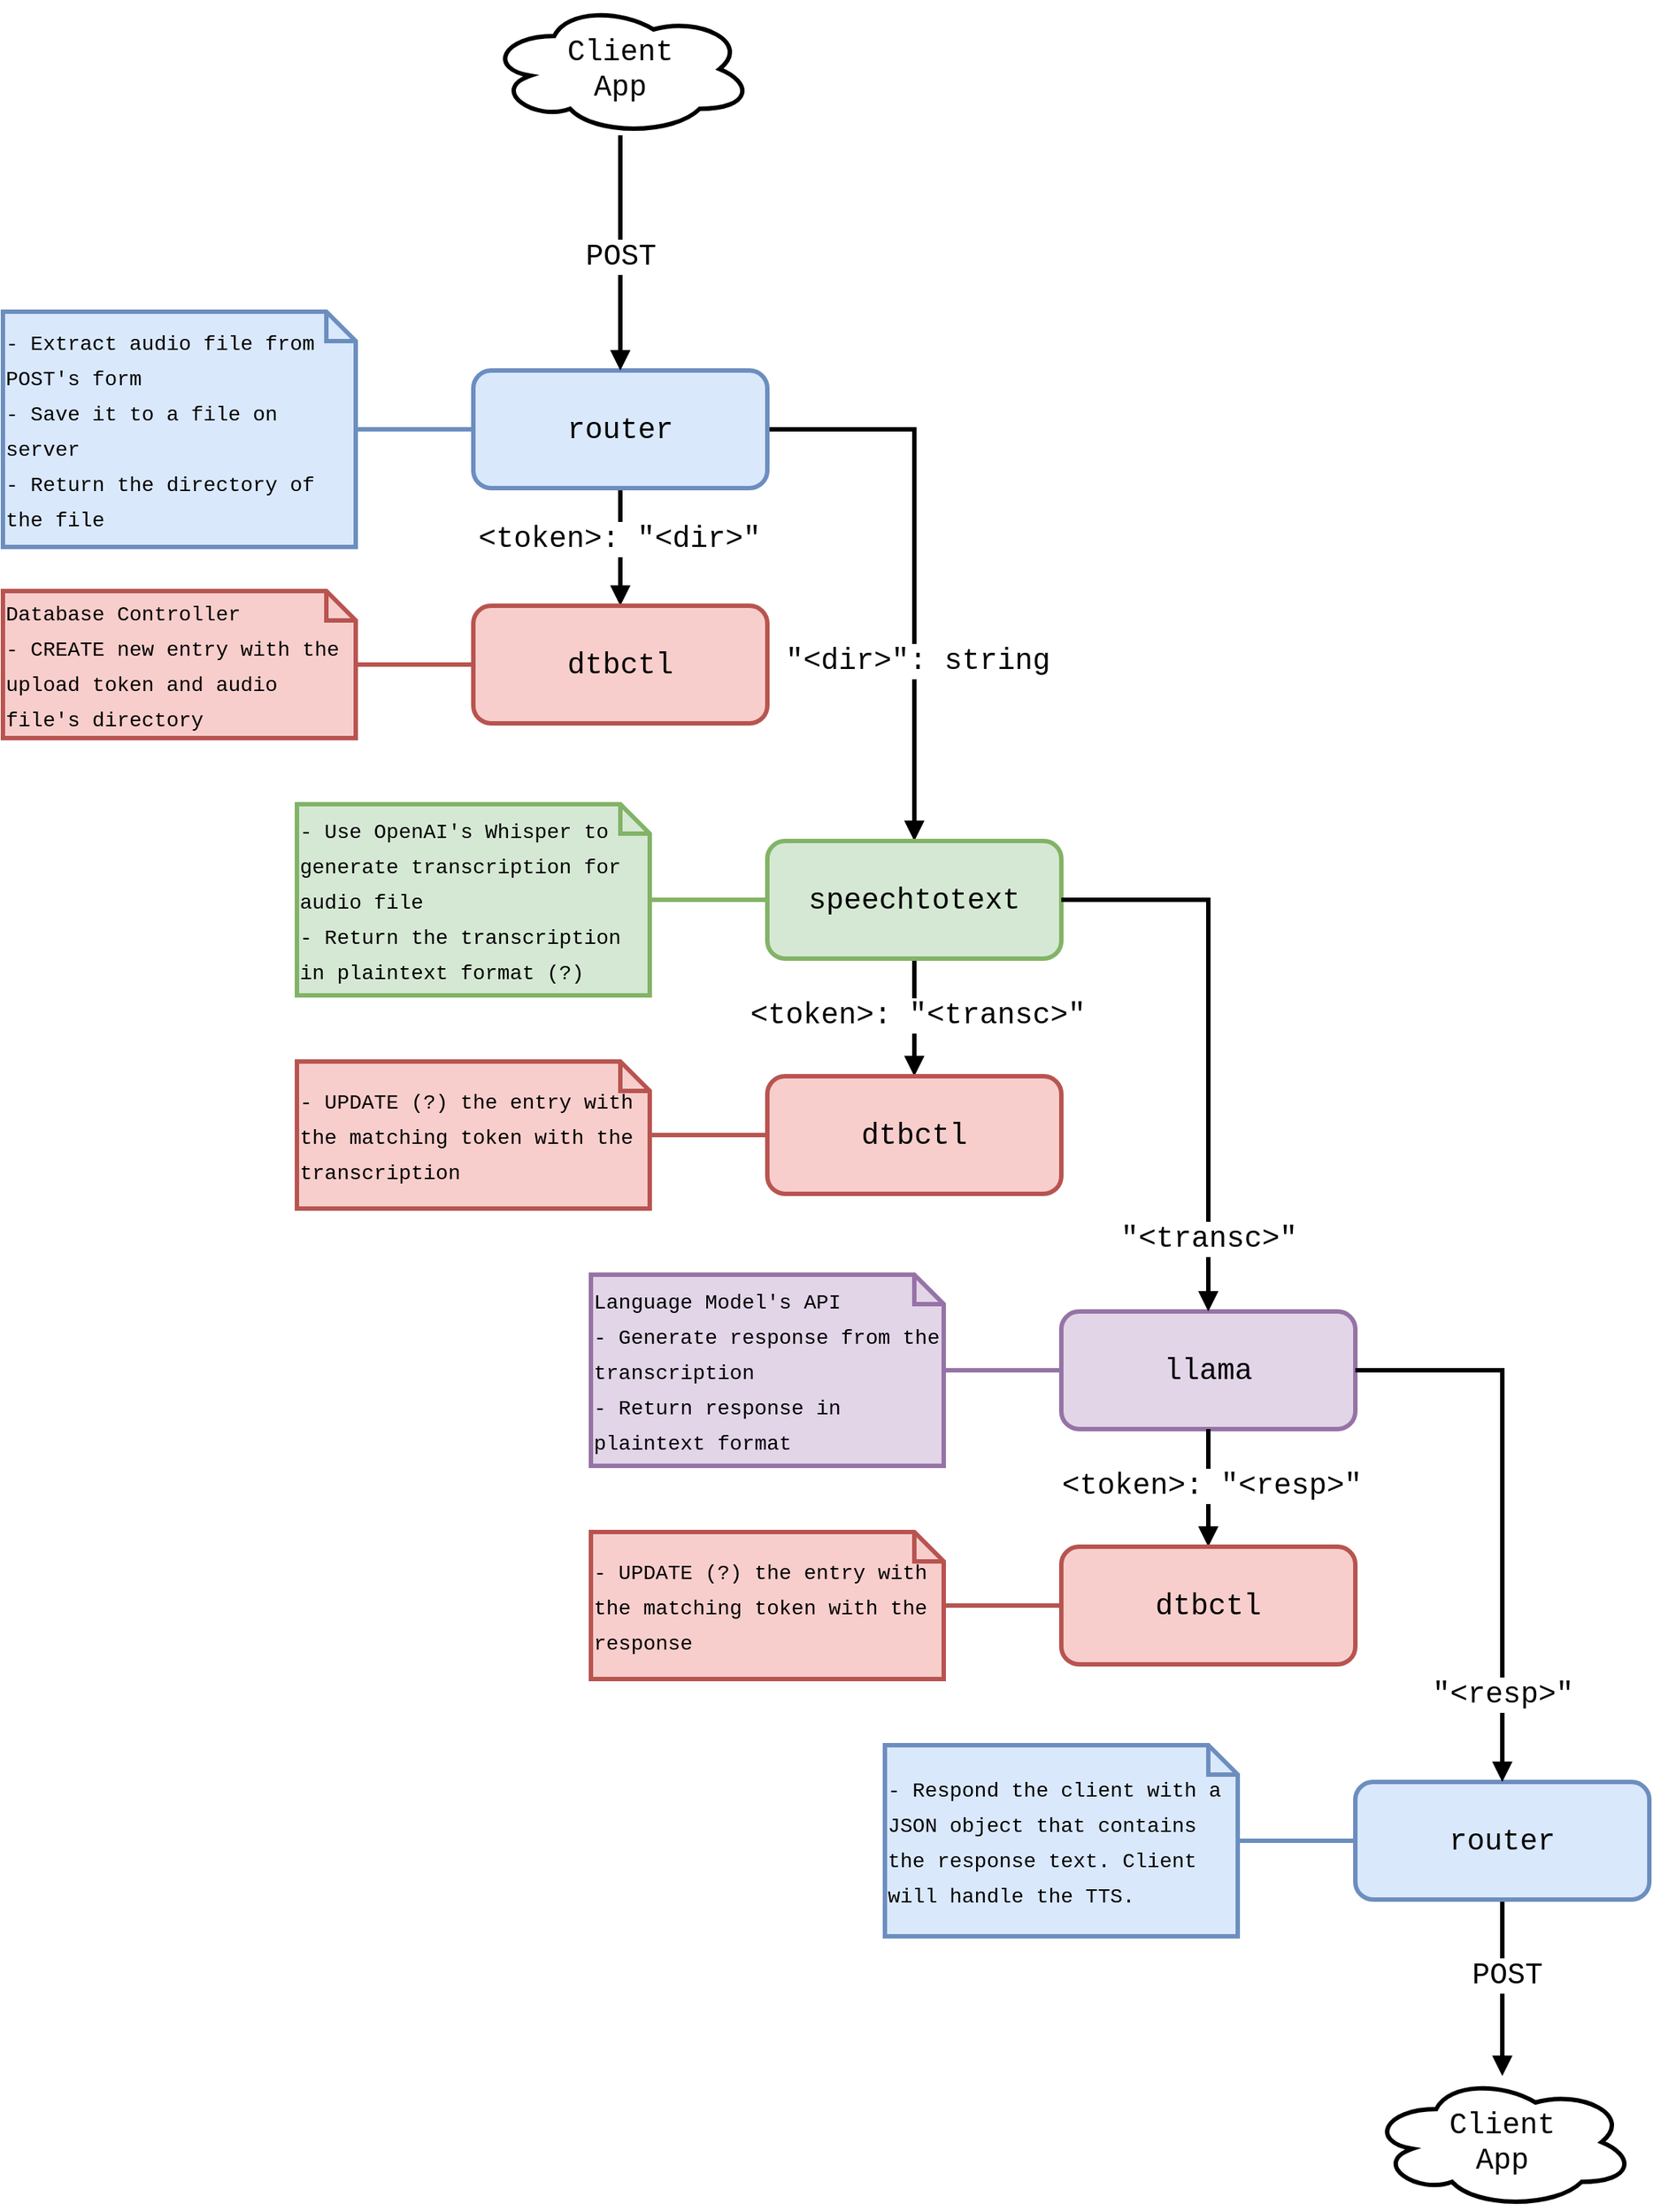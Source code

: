 <mxfile version="22.1.16" type="device">
  <diagram name="Base" id="fVQZuu1mjD5PPzEicq2Y">
    <mxGraphModel dx="1834" dy="785" grid="1" gridSize="10" guides="1" tooltips="1" connect="1" arrows="1" fold="1" page="0" pageScale="1" pageWidth="850" pageHeight="1100" math="0" shadow="0">
      <root>
        <mxCell id="0" />
        <mxCell id="1" parent="0" />
        <mxCell id="_Wyn2nlsgf6zVJb5cQmS-16" style="edgeStyle=orthogonalEdgeStyle;shape=connector;rounded=0;orthogonalLoop=1;jettySize=auto;html=1;labelBackgroundColor=default;strokeColor=default;strokeWidth=3;align=center;verticalAlign=middle;fontFamily=Courier New;fontSize=20;fontColor=default;endArrow=block;endFill=1;" edge="1" parent="1" source="_Wyn2nlsgf6zVJb5cQmS-1" target="_Wyn2nlsgf6zVJb5cQmS-13">
          <mxGeometry relative="1" as="geometry" />
        </mxCell>
        <mxCell id="_Wyn2nlsgf6zVJb5cQmS-22" value="&amp;lt;token&amp;gt;: &quot;&amp;lt;dir&amp;gt;&quot;" style="edgeLabel;html=1;align=center;verticalAlign=middle;resizable=0;points=[];fontSize=20;fontFamily=Courier New;fontColor=default;" vertex="1" connectable="0" parent="_Wyn2nlsgf6zVJb5cQmS-16">
          <mxGeometry x="-0.15" y="-1" relative="1" as="geometry">
            <mxPoint as="offset" />
          </mxGeometry>
        </mxCell>
        <mxCell id="_Wyn2nlsgf6zVJb5cQmS-17" style="edgeStyle=orthogonalEdgeStyle;shape=connector;rounded=0;orthogonalLoop=1;jettySize=auto;html=1;labelBackgroundColor=default;strokeColor=default;strokeWidth=3;align=center;verticalAlign=middle;fontFamily=Courier New;fontSize=20;fontColor=default;endArrow=block;endFill=1;" edge="1" parent="1" source="_Wyn2nlsgf6zVJb5cQmS-1" target="_Wyn2nlsgf6zVJb5cQmS-10">
          <mxGeometry relative="1" as="geometry">
            <Array as="points">
              <mxPoint x="380" y="320" />
            </Array>
          </mxGeometry>
        </mxCell>
        <mxCell id="_Wyn2nlsgf6zVJb5cQmS-23" value="&quot;&amp;lt;dir&amp;gt;&quot;: string" style="edgeLabel;html=1;align=center;verticalAlign=middle;resizable=0;points=[];fontSize=20;fontFamily=Courier New;fontColor=default;" vertex="1" connectable="0" parent="_Wyn2nlsgf6zVJb5cQmS-17">
          <mxGeometry x="0.353" y="2" relative="1" as="geometry">
            <mxPoint as="offset" />
          </mxGeometry>
        </mxCell>
        <mxCell id="_Wyn2nlsgf6zVJb5cQmS-1" value="router" style="rounded=1;whiteSpace=wrap;html=1;fontFamily=Courier New;fontSize=20;strokeWidth=3;fillColor=#dae8fc;strokeColor=#6c8ebf;" vertex="1" parent="1">
          <mxGeometry x="80" y="280" width="200" height="80" as="geometry" />
        </mxCell>
        <mxCell id="_Wyn2nlsgf6zVJb5cQmS-5" style="edgeStyle=orthogonalEdgeStyle;rounded=0;orthogonalLoop=1;jettySize=auto;html=1;fontFamily=Courier New;fontSize=20;fontColor=default;strokeWidth=3;endArrow=block;endFill=1;" edge="1" parent="1" source="_Wyn2nlsgf6zVJb5cQmS-4" target="_Wyn2nlsgf6zVJb5cQmS-1">
          <mxGeometry relative="1" as="geometry">
            <Array as="points" />
          </mxGeometry>
        </mxCell>
        <mxCell id="_Wyn2nlsgf6zVJb5cQmS-6" value="POST" style="edgeLabel;html=1;align=center;verticalAlign=middle;resizable=0;points=[];fontSize=20;fontFamily=Courier New;fontColor=default;" vertex="1" connectable="0" parent="_Wyn2nlsgf6zVJb5cQmS-5">
          <mxGeometry x="0.016" relative="1" as="geometry">
            <mxPoint as="offset" />
          </mxGeometry>
        </mxCell>
        <mxCell id="_Wyn2nlsgf6zVJb5cQmS-4" value="Client&lt;br&gt;App" style="ellipse;shape=cloud;whiteSpace=wrap;html=1;rounded=1;strokeColor=default;strokeWidth=3;align=center;verticalAlign=middle;fontFamily=Courier New;fontSize=20;fontColor=default;fillColor=default;" vertex="1" parent="1">
          <mxGeometry x="90" y="30" width="180" height="90" as="geometry" />
        </mxCell>
        <mxCell id="_Wyn2nlsgf6zVJb5cQmS-9" style="edgeStyle=orthogonalEdgeStyle;rounded=0;orthogonalLoop=1;jettySize=auto;html=1;fontFamily=Courier New;fontSize=20;fontColor=default;endArrow=none;endFill=0;strokeWidth=3;fillColor=#dae8fc;strokeColor=#6c8ebf;" edge="1" parent="1" source="_Wyn2nlsgf6zVJb5cQmS-8" target="_Wyn2nlsgf6zVJb5cQmS-1">
          <mxGeometry relative="1" as="geometry" />
        </mxCell>
        <mxCell id="_Wyn2nlsgf6zVJb5cQmS-8" value="&lt;font style=&quot;font-size: 14px;&quot;&gt;- Extract audio file from POST&#39;s form&lt;br&gt;- Save it to a file on server&lt;br&gt;- Return the directory of the file&lt;br&gt;&lt;/font&gt;" style="shape=note;size=20;whiteSpace=wrap;html=1;rounded=1;strokeColor=#6c8ebf;strokeWidth=3;align=left;verticalAlign=middle;fontFamily=Courier New;fontSize=20;fillColor=#dae8fc;" vertex="1" parent="1">
          <mxGeometry x="-240" y="240" width="240" height="160" as="geometry" />
        </mxCell>
        <mxCell id="_Wyn2nlsgf6zVJb5cQmS-21" style="edgeStyle=orthogonalEdgeStyle;shape=connector;rounded=0;orthogonalLoop=1;jettySize=auto;html=1;labelBackgroundColor=default;strokeColor=default;strokeWidth=3;align=center;verticalAlign=middle;fontFamily=Courier New;fontSize=20;fontColor=default;endArrow=block;endFill=1;" edge="1" parent="1" source="_Wyn2nlsgf6zVJb5cQmS-10" target="_Wyn2nlsgf6zVJb5cQmS-18">
          <mxGeometry relative="1" as="geometry" />
        </mxCell>
        <mxCell id="_Wyn2nlsgf6zVJb5cQmS-24" value="&amp;lt;token&amp;gt;: &quot;&amp;lt;transc&amp;gt;&quot;" style="edgeLabel;html=1;align=center;verticalAlign=middle;resizable=0;points=[];fontSize=20;fontFamily=Courier New;fontColor=default;" vertex="1" connectable="0" parent="_Wyn2nlsgf6zVJb5cQmS-21">
          <mxGeometry x="-0.05" y="2" relative="1" as="geometry">
            <mxPoint as="offset" />
          </mxGeometry>
        </mxCell>
        <mxCell id="_Wyn2nlsgf6zVJb5cQmS-10" value="speechtotext" style="rounded=1;whiteSpace=wrap;html=1;fontFamily=Courier New;fontSize=20;strokeWidth=3;fillColor=#d5e8d4;strokeColor=#82b366;" vertex="1" parent="1">
          <mxGeometry x="280" y="600" width="200" height="80" as="geometry" />
        </mxCell>
        <mxCell id="_Wyn2nlsgf6zVJb5cQmS-11" value="&lt;font style=&quot;font-size: 14px;&quot;&gt;- Use OpenAI&#39;s Whisper to generate transcription for audio file&lt;br&gt;- Return the transcription in plaintext format (?)&lt;br&gt;&lt;/font&gt;" style="shape=note;size=20;whiteSpace=wrap;html=1;rounded=1;strokeColor=#82b366;strokeWidth=3;align=left;verticalAlign=middle;fontFamily=Courier New;fontSize=20;fillColor=#d5e8d4;" vertex="1" parent="1">
          <mxGeometry x="-40" y="575" width="240" height="130" as="geometry" />
        </mxCell>
        <mxCell id="_Wyn2nlsgf6zVJb5cQmS-12" style="edgeStyle=orthogonalEdgeStyle;rounded=0;orthogonalLoop=1;jettySize=auto;html=1;fontFamily=Courier New;fontSize=20;fontColor=default;endArrow=none;endFill=0;strokeWidth=3;fillColor=#d5e8d4;strokeColor=#82b366;" edge="1" parent="1" source="_Wyn2nlsgf6zVJb5cQmS-11" target="_Wyn2nlsgf6zVJb5cQmS-10">
          <mxGeometry relative="1" as="geometry">
            <mxPoint x="130" y="450" as="sourcePoint" />
            <mxPoint x="290" y="450" as="targetPoint" />
          </mxGeometry>
        </mxCell>
        <mxCell id="_Wyn2nlsgf6zVJb5cQmS-13" value="dtbctl" style="rounded=1;whiteSpace=wrap;html=1;fontFamily=Courier New;fontSize=20;strokeWidth=3;fillColor=#f8cecc;strokeColor=#b85450;" vertex="1" parent="1">
          <mxGeometry x="80" y="440" width="200" height="80" as="geometry" />
        </mxCell>
        <mxCell id="_Wyn2nlsgf6zVJb5cQmS-14" value="&lt;font style=&quot;font-size: 14px;&quot;&gt;Database Controller&lt;br&gt;- CREATE new entry with the upload token and audio file&#39;s directory&lt;br&gt;&lt;/font&gt;" style="shape=note;size=20;whiteSpace=wrap;html=1;rounded=1;strokeColor=#b85450;strokeWidth=3;align=left;verticalAlign=middle;fontFamily=Courier New;fontSize=20;fillColor=#f8cecc;" vertex="1" parent="1">
          <mxGeometry x="-240" y="430" width="240" height="100" as="geometry" />
        </mxCell>
        <mxCell id="_Wyn2nlsgf6zVJb5cQmS-15" style="edgeStyle=orthogonalEdgeStyle;rounded=0;orthogonalLoop=1;jettySize=auto;html=1;fontFamily=Courier New;fontSize=20;fontColor=default;endArrow=none;endFill=0;strokeWidth=3;fillColor=#f8cecc;strokeColor=#b85450;" edge="1" parent="1" source="_Wyn2nlsgf6zVJb5cQmS-14" target="_Wyn2nlsgf6zVJb5cQmS-13">
          <mxGeometry relative="1" as="geometry">
            <mxPoint x="-70" y="290" as="sourcePoint" />
            <mxPoint x="90" y="290" as="targetPoint" />
          </mxGeometry>
        </mxCell>
        <mxCell id="_Wyn2nlsgf6zVJb5cQmS-18" value="dtbctl" style="rounded=1;whiteSpace=wrap;html=1;fontFamily=Courier New;fontSize=20;strokeWidth=3;fillColor=#f8cecc;strokeColor=#b85450;" vertex="1" parent="1">
          <mxGeometry x="280" y="760" width="200" height="80" as="geometry" />
        </mxCell>
        <mxCell id="_Wyn2nlsgf6zVJb5cQmS-19" value="&lt;font style=&quot;font-size: 14px;&quot;&gt;- UPDATE (?) the entry with the matching token with the transcription&lt;br&gt;&lt;/font&gt;" style="shape=note;size=20;whiteSpace=wrap;html=1;rounded=1;strokeColor=#b85450;strokeWidth=3;align=left;verticalAlign=middle;fontFamily=Courier New;fontSize=20;fillColor=#f8cecc;" vertex="1" parent="1">
          <mxGeometry x="-40" y="750" width="240" height="100" as="geometry" />
        </mxCell>
        <mxCell id="_Wyn2nlsgf6zVJb5cQmS-20" style="edgeStyle=orthogonalEdgeStyle;rounded=0;orthogonalLoop=1;jettySize=auto;html=1;fontFamily=Courier New;fontSize=20;fontColor=default;endArrow=none;endFill=0;strokeWidth=3;fillColor=#f8cecc;strokeColor=#b85450;" edge="1" parent="1" source="_Wyn2nlsgf6zVJb5cQmS-19" target="_Wyn2nlsgf6zVJb5cQmS-18">
          <mxGeometry relative="1" as="geometry">
            <mxPoint x="130" y="610" as="sourcePoint" />
            <mxPoint x="290" y="610" as="targetPoint" />
          </mxGeometry>
        </mxCell>
        <mxCell id="_Wyn2nlsgf6zVJb5cQmS-25" value="llama" style="rounded=1;whiteSpace=wrap;html=1;fontFamily=Courier New;fontSize=20;strokeWidth=3;fillColor=#e1d5e7;strokeColor=#9673a6;" vertex="1" parent="1">
          <mxGeometry x="480" y="920" width="200" height="80" as="geometry" />
        </mxCell>
        <mxCell id="_Wyn2nlsgf6zVJb5cQmS-26" style="edgeStyle=orthogonalEdgeStyle;shape=connector;rounded=0;orthogonalLoop=1;jettySize=auto;html=1;labelBackgroundColor=default;strokeColor=default;strokeWidth=3;align=center;verticalAlign=middle;fontFamily=Courier New;fontSize=20;fontColor=default;endArrow=block;endFill=1;" edge="1" parent="1" source="_Wyn2nlsgf6zVJb5cQmS-10" target="_Wyn2nlsgf6zVJb5cQmS-25">
          <mxGeometry relative="1" as="geometry">
            <mxPoint x="390" y="690" as="sourcePoint" />
            <mxPoint x="390" y="770" as="targetPoint" />
            <Array as="points">
              <mxPoint x="580" y="640" />
            </Array>
          </mxGeometry>
        </mxCell>
        <mxCell id="_Wyn2nlsgf6zVJb5cQmS-27" value="&quot;&amp;lt;transc&amp;gt;&quot;" style="edgeLabel;html=1;align=center;verticalAlign=middle;resizable=0;points=[];fontSize=20;fontFamily=Courier New;fontColor=default;" vertex="1" connectable="0" parent="_Wyn2nlsgf6zVJb5cQmS-26">
          <mxGeometry x="-0.05" y="2" relative="1" as="geometry">
            <mxPoint x="-2" y="149" as="offset" />
          </mxGeometry>
        </mxCell>
        <mxCell id="_Wyn2nlsgf6zVJb5cQmS-28" value="&lt;font style=&quot;font-size: 14px;&quot;&gt;Language Model&#39;s API&lt;br&gt;- Generate response from the transcription&lt;br&gt;- Return response in plaintext format&lt;br&gt;&lt;/font&gt;" style="shape=note;size=20;whiteSpace=wrap;html=1;rounded=1;strokeColor=#9673a6;strokeWidth=3;align=left;verticalAlign=middle;fontFamily=Courier New;fontSize=20;fillColor=#e1d5e7;" vertex="1" parent="1">
          <mxGeometry x="160" y="895" width="240" height="130" as="geometry" />
        </mxCell>
        <mxCell id="_Wyn2nlsgf6zVJb5cQmS-29" style="edgeStyle=orthogonalEdgeStyle;rounded=0;orthogonalLoop=1;jettySize=auto;html=1;fontFamily=Courier New;fontSize=20;fontColor=default;endArrow=none;endFill=0;strokeWidth=3;fillColor=#e1d5e7;strokeColor=#9673a6;" edge="1" parent="1" source="_Wyn2nlsgf6zVJb5cQmS-28" target="_Wyn2nlsgf6zVJb5cQmS-25">
          <mxGeometry relative="1" as="geometry">
            <mxPoint x="290" y="770" as="sourcePoint" />
            <mxPoint x="730" y="1070" as="targetPoint" />
          </mxGeometry>
        </mxCell>
        <mxCell id="_Wyn2nlsgf6zVJb5cQmS-43" style="edgeStyle=orthogonalEdgeStyle;shape=connector;rounded=0;orthogonalLoop=1;jettySize=auto;html=1;labelBackgroundColor=default;strokeColor=default;strokeWidth=3;align=center;verticalAlign=middle;fontFamily=Courier New;fontSize=20;fontColor=default;endArrow=block;endFill=1;" edge="1" parent="1" source="_Wyn2nlsgf6zVJb5cQmS-30" target="_Wyn2nlsgf6zVJb5cQmS-42">
          <mxGeometry relative="1" as="geometry" />
        </mxCell>
        <mxCell id="_Wyn2nlsgf6zVJb5cQmS-44" value="POST" style="edgeLabel;html=1;align=center;verticalAlign=middle;resizable=0;points=[];fontSize=20;fontFamily=Courier New;fontColor=default;" vertex="1" connectable="0" parent="_Wyn2nlsgf6zVJb5cQmS-43">
          <mxGeometry x="-0.15" y="3" relative="1" as="geometry">
            <mxPoint as="offset" />
          </mxGeometry>
        </mxCell>
        <mxCell id="_Wyn2nlsgf6zVJb5cQmS-30" value="router" style="rounded=1;whiteSpace=wrap;html=1;fontFamily=Courier New;fontSize=20;strokeWidth=3;fillColor=#dae8fc;strokeColor=#6c8ebf;" vertex="1" parent="1">
          <mxGeometry x="680" y="1240" width="200" height="80" as="geometry" />
        </mxCell>
        <mxCell id="_Wyn2nlsgf6zVJb5cQmS-31" style="edgeStyle=orthogonalEdgeStyle;shape=connector;rounded=0;orthogonalLoop=1;jettySize=auto;html=1;labelBackgroundColor=default;strokeColor=default;strokeWidth=3;align=center;verticalAlign=middle;fontFamily=Courier New;fontSize=20;fontColor=default;endArrow=block;endFill=1;" edge="1" parent="1" target="_Wyn2nlsgf6zVJb5cQmS-33" source="_Wyn2nlsgf6zVJb5cQmS-25">
          <mxGeometry relative="1" as="geometry">
            <mxPoint x="580" y="1000" as="sourcePoint" />
          </mxGeometry>
        </mxCell>
        <mxCell id="_Wyn2nlsgf6zVJb5cQmS-32" value="&amp;lt;token&amp;gt;: &quot;&amp;lt;resp&amp;gt;&quot;" style="edgeLabel;html=1;align=center;verticalAlign=middle;resizable=0;points=[];fontSize=20;fontFamily=Courier New;fontColor=default;" vertex="1" connectable="0" parent="_Wyn2nlsgf6zVJb5cQmS-31">
          <mxGeometry x="-0.05" y="2" relative="1" as="geometry">
            <mxPoint as="offset" />
          </mxGeometry>
        </mxCell>
        <mxCell id="_Wyn2nlsgf6zVJb5cQmS-33" value="dtbctl" style="rounded=1;whiteSpace=wrap;html=1;fontFamily=Courier New;fontSize=20;strokeWidth=3;fillColor=#f8cecc;strokeColor=#b85450;" vertex="1" parent="1">
          <mxGeometry x="480" y="1080" width="200" height="80" as="geometry" />
        </mxCell>
        <mxCell id="_Wyn2nlsgf6zVJb5cQmS-34" value="&lt;font style=&quot;font-size: 14px;&quot;&gt;- UPDATE (?) the entry with the matching token with the response&lt;br&gt;&lt;/font&gt;" style="shape=note;size=20;whiteSpace=wrap;html=1;rounded=1;strokeColor=#b85450;strokeWidth=3;align=left;verticalAlign=middle;fontFamily=Courier New;fontSize=20;fillColor=#f8cecc;" vertex="1" parent="1">
          <mxGeometry x="160" y="1070" width="240" height="100" as="geometry" />
        </mxCell>
        <mxCell id="_Wyn2nlsgf6zVJb5cQmS-35" style="edgeStyle=orthogonalEdgeStyle;rounded=0;orthogonalLoop=1;jettySize=auto;html=1;fontFamily=Courier New;fontSize=20;fontColor=default;endArrow=none;endFill=0;strokeWidth=3;fillColor=#f8cecc;strokeColor=#b85450;" edge="1" parent="1" source="_Wyn2nlsgf6zVJb5cQmS-34" target="_Wyn2nlsgf6zVJb5cQmS-33">
          <mxGeometry relative="1" as="geometry">
            <mxPoint x="330" y="930" as="sourcePoint" />
            <mxPoint x="480" y="1120" as="targetPoint" />
          </mxGeometry>
        </mxCell>
        <mxCell id="_Wyn2nlsgf6zVJb5cQmS-36" style="edgeStyle=orthogonalEdgeStyle;shape=connector;rounded=0;orthogonalLoop=1;jettySize=auto;html=1;labelBackgroundColor=default;strokeColor=default;strokeWidth=3;align=center;verticalAlign=middle;fontFamily=Courier New;fontSize=20;fontColor=default;endArrow=block;endFill=1;" edge="1" parent="1" source="_Wyn2nlsgf6zVJb5cQmS-25" target="_Wyn2nlsgf6zVJb5cQmS-30">
          <mxGeometry relative="1" as="geometry">
            <mxPoint x="590" y="1010" as="sourcePoint" />
            <mxPoint x="590" y="1090" as="targetPoint" />
            <Array as="points">
              <mxPoint x="780" y="960" />
            </Array>
          </mxGeometry>
        </mxCell>
        <mxCell id="_Wyn2nlsgf6zVJb5cQmS-37" value="&quot;&amp;lt;resp&amp;gt;&quot;" style="edgeLabel;html=1;align=center;verticalAlign=middle;resizable=0;points=[];fontSize=20;fontFamily=Courier New;fontColor=default;" vertex="1" connectable="0" parent="_Wyn2nlsgf6zVJb5cQmS-36">
          <mxGeometry x="-0.05" y="2" relative="1" as="geometry">
            <mxPoint x="-2" y="139" as="offset" />
          </mxGeometry>
        </mxCell>
        <mxCell id="_Wyn2nlsgf6zVJb5cQmS-38" value="&lt;font style=&quot;font-size: 14px;&quot;&gt;- Respond the client with a JSON object that contains the response text. Client will handle the TTS.&lt;br&gt;&lt;/font&gt;" style="shape=note;size=20;whiteSpace=wrap;html=1;rounded=1;strokeColor=#6c8ebf;strokeWidth=3;align=left;verticalAlign=middle;fontFamily=Courier New;fontSize=20;fillColor=#dae8fc;" vertex="1" parent="1">
          <mxGeometry x="360" y="1215" width="240" height="130" as="geometry" />
        </mxCell>
        <mxCell id="_Wyn2nlsgf6zVJb5cQmS-39" style="edgeStyle=orthogonalEdgeStyle;rounded=0;orthogonalLoop=1;jettySize=auto;html=1;fontFamily=Courier New;fontSize=20;fontColor=default;endArrow=none;endFill=0;strokeWidth=3;fillColor=#dae8fc;strokeColor=#6c8ebf;" edge="1" parent="1" source="_Wyn2nlsgf6zVJb5cQmS-38" target="_Wyn2nlsgf6zVJb5cQmS-30">
          <mxGeometry relative="1" as="geometry">
            <mxPoint x="530" y="1090" as="sourcePoint" />
            <mxPoint x="680" y="1280" as="targetPoint" />
          </mxGeometry>
        </mxCell>
        <mxCell id="_Wyn2nlsgf6zVJb5cQmS-42" value="Client&lt;br&gt;App" style="ellipse;shape=cloud;whiteSpace=wrap;html=1;rounded=1;strokeColor=default;strokeWidth=3;align=center;verticalAlign=middle;fontFamily=Courier New;fontSize=20;fontColor=default;fillColor=default;" vertex="1" parent="1">
          <mxGeometry x="690" y="1440" width="180" height="90" as="geometry" />
        </mxCell>
      </root>
    </mxGraphModel>
  </diagram>
</mxfile>

